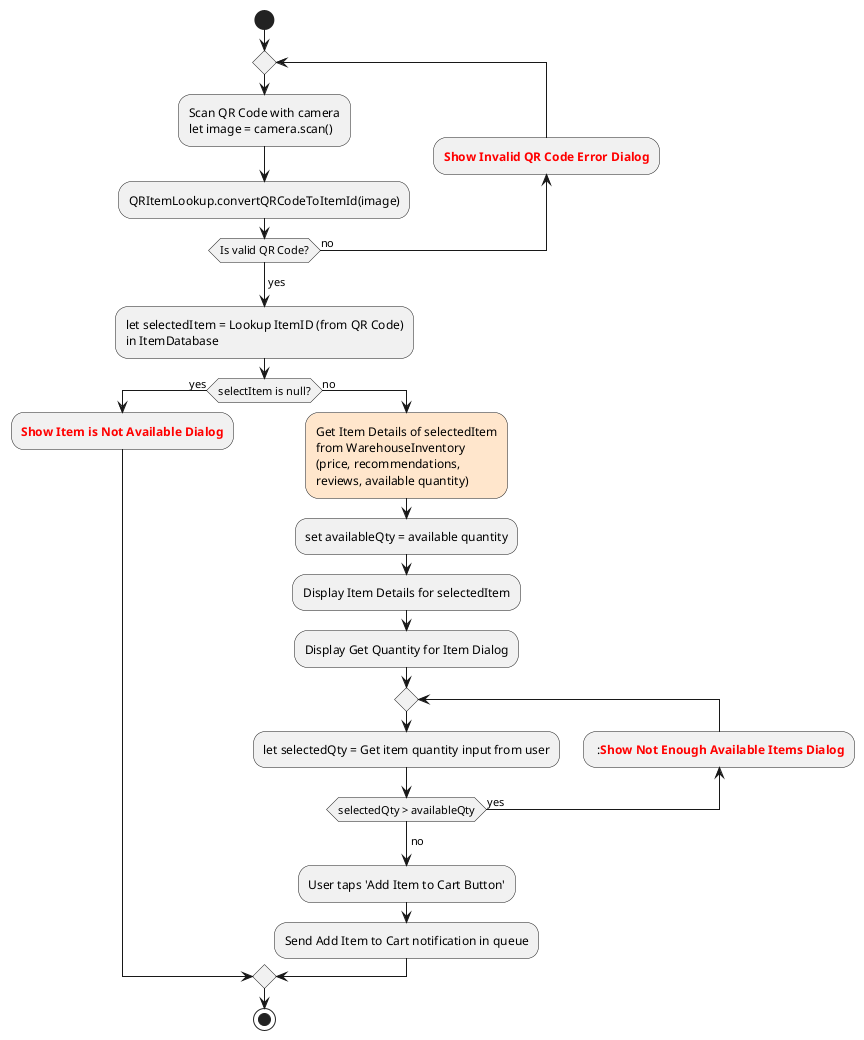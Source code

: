 @startuml
start
    repeat
        :Scan QR Code with camera
        let image = camera.scan();
        :QRItemLookup.convertQRCodeToItemId(image);
    backward :<color:#red>**Show Invalid QR Code Error Dialog**;

    repeat while (Is valid QR Code?) is (no)
        
    ->yes;
    :let selectedItem = Lookup ItemID (from QR Code)
    in ItemDatabase;
    if (selectItem is null?) then (yes)
        :<color:#red>**Show Item is Not Available Dialog**;
        
    else (no)
        #FFE6CC:Get Item Details of selectedItem 
        from WarehouseInventory
        (price, recommendations,  
        reviews, available quantity);
        :set availableQty = available quantity;

        :Display Item Details for selectedItem;
        :Display Get Quantity for Item Dialog;
        repeat
        :let selectedQty = Get item quantity input from user;
        backward: :<color:#red>**Show Not Enough Available Items Dialog**;
        repeat while (selectedQty > availableQty) is (yes)
        ->no;
        :User taps 'Add Item to Cart Button';
        :Send Add Item to Cart notification in queue;
    endif
    stop
@enduml
